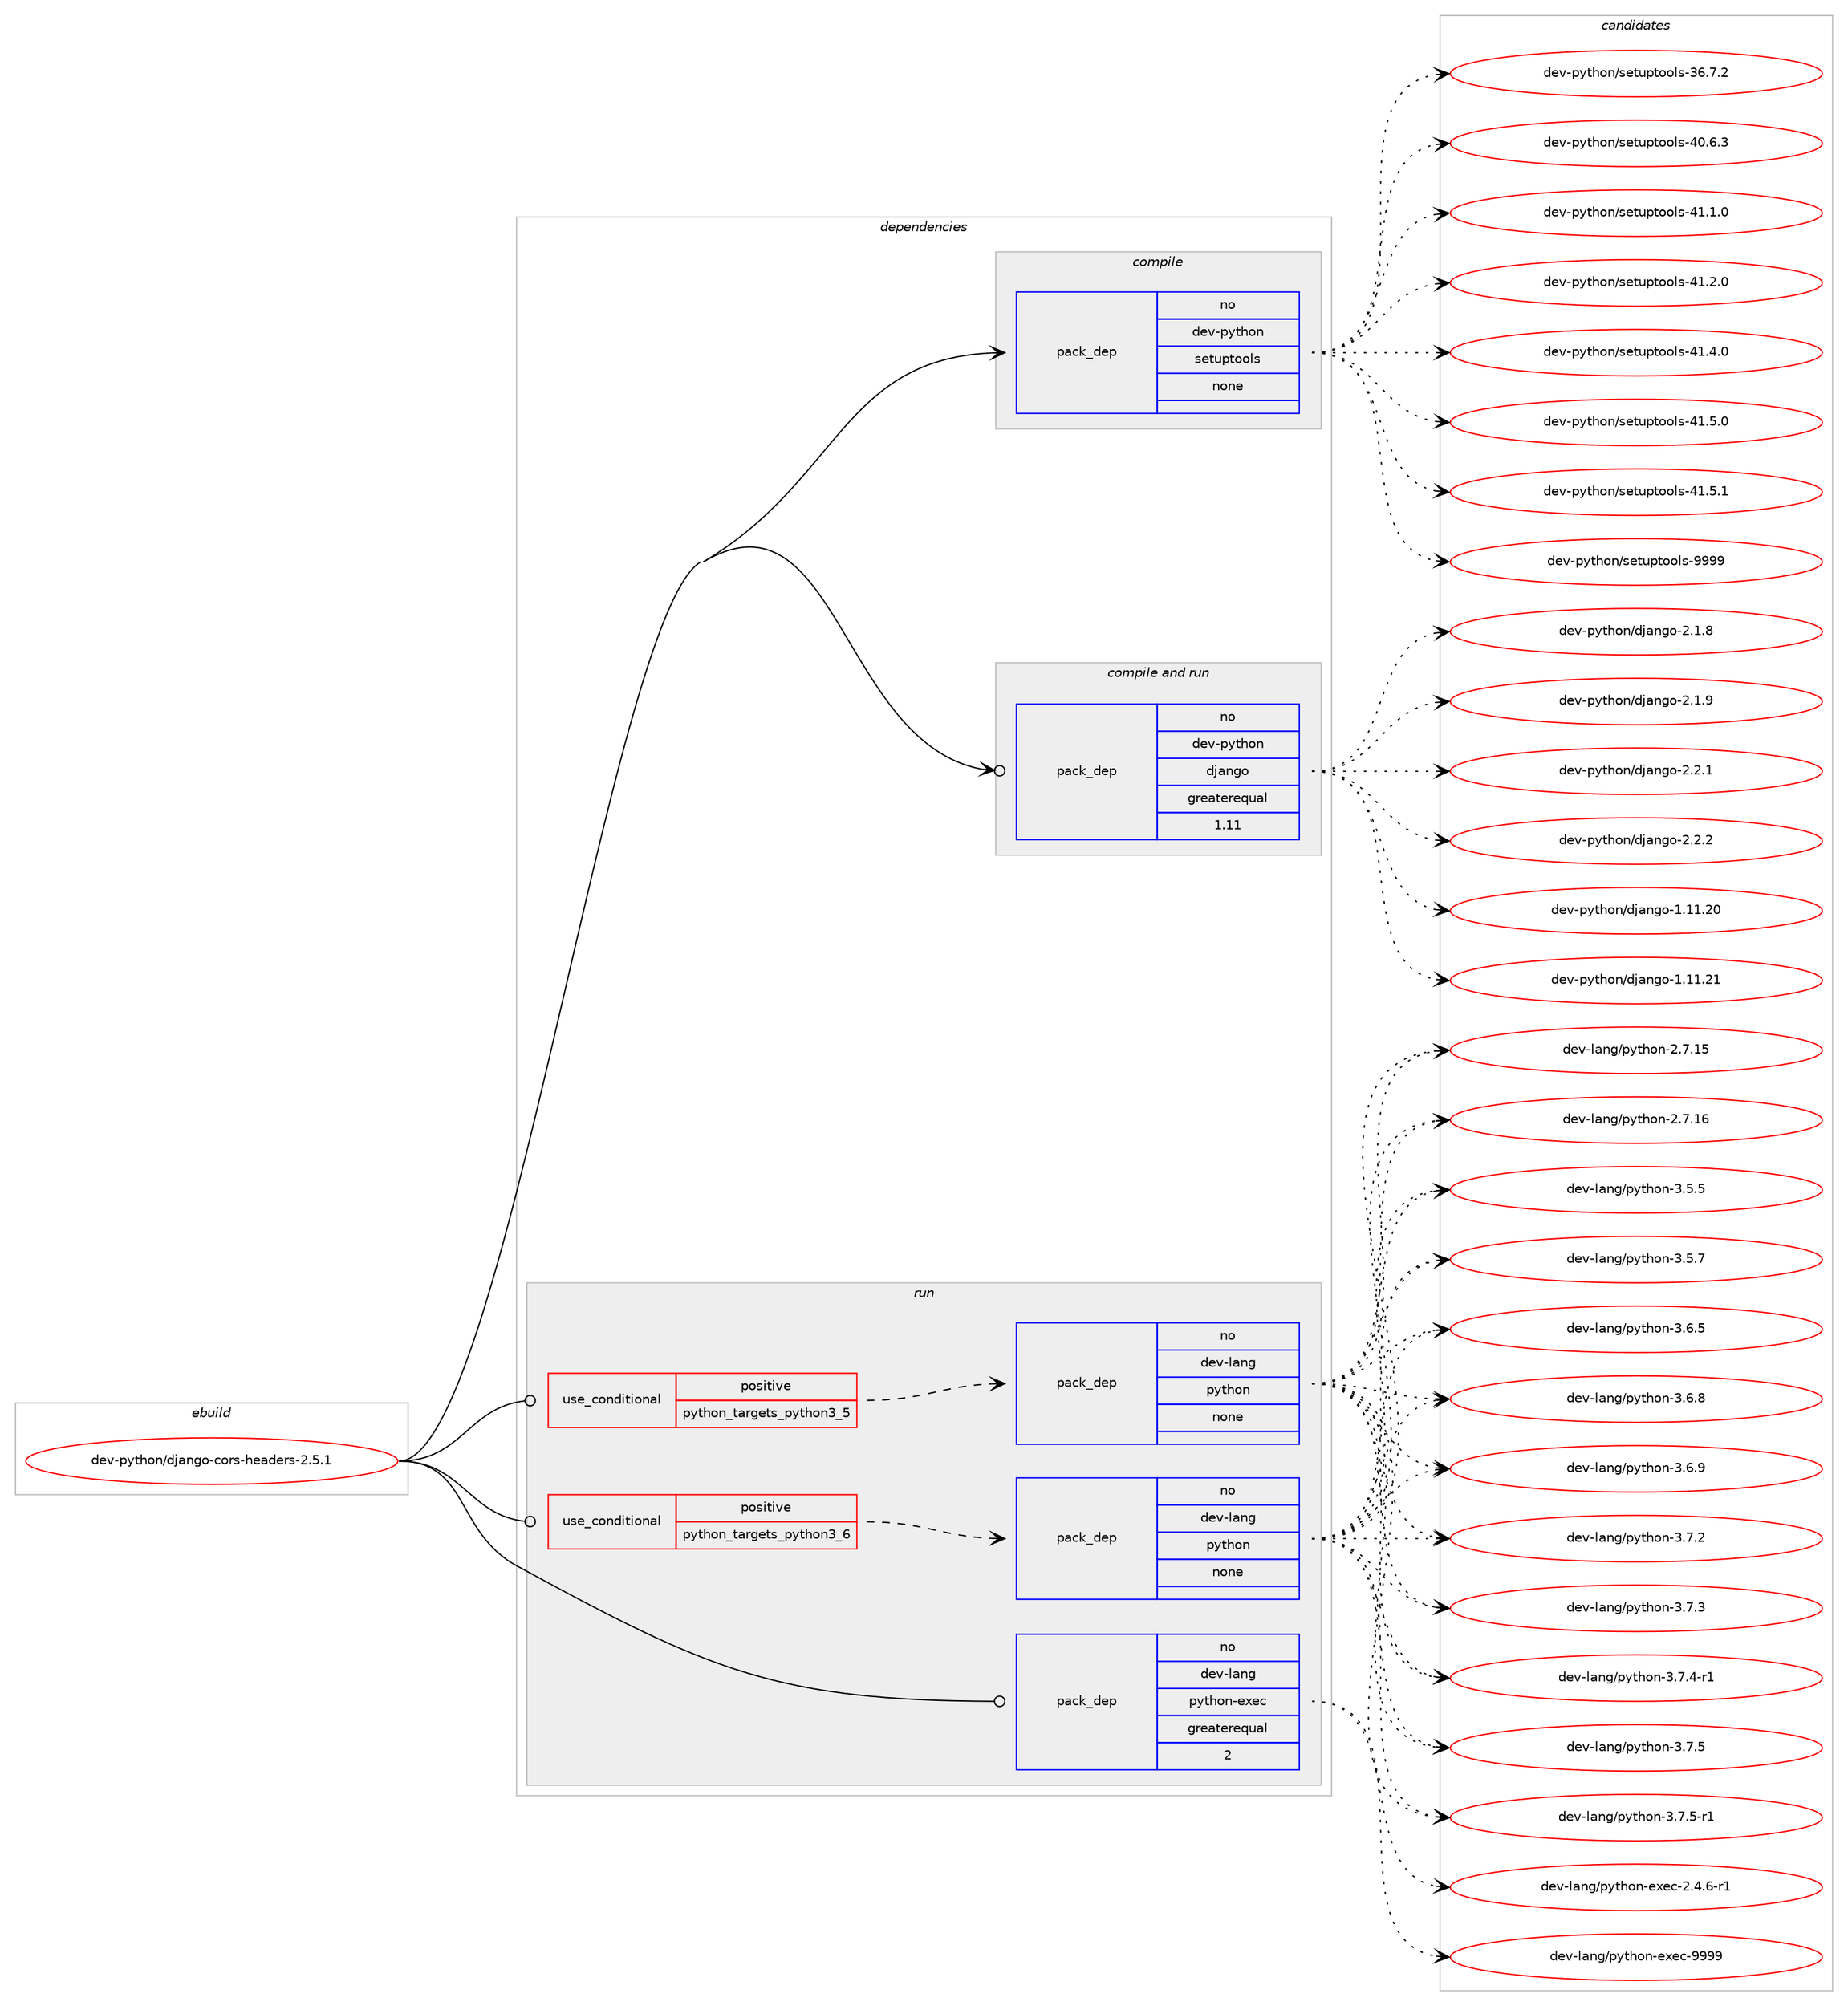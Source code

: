 digraph prolog {

# *************
# Graph options
# *************

newrank=true;
concentrate=true;
compound=true;
graph [rankdir=LR,fontname=Helvetica,fontsize=10,ranksep=1.5];#, ranksep=2.5, nodesep=0.2];
edge  [arrowhead=vee];
node  [fontname=Helvetica,fontsize=10];

# **********
# The ebuild
# **********

subgraph cluster_leftcol {
color=gray;
rank=same;
label=<<i>ebuild</i>>;
id [label="dev-python/django-cors-headers-2.5.1", color=red, width=4, href="../dev-python/django-cors-headers-2.5.1.svg"];
}

# ****************
# The dependencies
# ****************

subgraph cluster_midcol {
color=gray;
label=<<i>dependencies</i>>;
subgraph cluster_compile {
fillcolor="#eeeeee";
style=filled;
label=<<i>compile</i>>;
subgraph pack451509 {
dependency601811 [label=<<TABLE BORDER="0" CELLBORDER="1" CELLSPACING="0" CELLPADDING="4" WIDTH="220"><TR><TD ROWSPAN="6" CELLPADDING="30">pack_dep</TD></TR><TR><TD WIDTH="110">no</TD></TR><TR><TD>dev-python</TD></TR><TR><TD>setuptools</TD></TR><TR><TD>none</TD></TR><TR><TD></TD></TR></TABLE>>, shape=none, color=blue];
}
id:e -> dependency601811:w [weight=20,style="solid",arrowhead="vee"];
}
subgraph cluster_compileandrun {
fillcolor="#eeeeee";
style=filled;
label=<<i>compile and run</i>>;
subgraph pack451510 {
dependency601812 [label=<<TABLE BORDER="0" CELLBORDER="1" CELLSPACING="0" CELLPADDING="4" WIDTH="220"><TR><TD ROWSPAN="6" CELLPADDING="30">pack_dep</TD></TR><TR><TD WIDTH="110">no</TD></TR><TR><TD>dev-python</TD></TR><TR><TD>django</TD></TR><TR><TD>greaterequal</TD></TR><TR><TD>1.11</TD></TR></TABLE>>, shape=none, color=blue];
}
id:e -> dependency601812:w [weight=20,style="solid",arrowhead="odotvee"];
}
subgraph cluster_run {
fillcolor="#eeeeee";
style=filled;
label=<<i>run</i>>;
subgraph cond138508 {
dependency601813 [label=<<TABLE BORDER="0" CELLBORDER="1" CELLSPACING="0" CELLPADDING="4"><TR><TD ROWSPAN="3" CELLPADDING="10">use_conditional</TD></TR><TR><TD>positive</TD></TR><TR><TD>python_targets_python3_5</TD></TR></TABLE>>, shape=none, color=red];
subgraph pack451511 {
dependency601814 [label=<<TABLE BORDER="0" CELLBORDER="1" CELLSPACING="0" CELLPADDING="4" WIDTH="220"><TR><TD ROWSPAN="6" CELLPADDING="30">pack_dep</TD></TR><TR><TD WIDTH="110">no</TD></TR><TR><TD>dev-lang</TD></TR><TR><TD>python</TD></TR><TR><TD>none</TD></TR><TR><TD></TD></TR></TABLE>>, shape=none, color=blue];
}
dependency601813:e -> dependency601814:w [weight=20,style="dashed",arrowhead="vee"];
}
id:e -> dependency601813:w [weight=20,style="solid",arrowhead="odot"];
subgraph cond138509 {
dependency601815 [label=<<TABLE BORDER="0" CELLBORDER="1" CELLSPACING="0" CELLPADDING="4"><TR><TD ROWSPAN="3" CELLPADDING="10">use_conditional</TD></TR><TR><TD>positive</TD></TR><TR><TD>python_targets_python3_6</TD></TR></TABLE>>, shape=none, color=red];
subgraph pack451512 {
dependency601816 [label=<<TABLE BORDER="0" CELLBORDER="1" CELLSPACING="0" CELLPADDING="4" WIDTH="220"><TR><TD ROWSPAN="6" CELLPADDING="30">pack_dep</TD></TR><TR><TD WIDTH="110">no</TD></TR><TR><TD>dev-lang</TD></TR><TR><TD>python</TD></TR><TR><TD>none</TD></TR><TR><TD></TD></TR></TABLE>>, shape=none, color=blue];
}
dependency601815:e -> dependency601816:w [weight=20,style="dashed",arrowhead="vee"];
}
id:e -> dependency601815:w [weight=20,style="solid",arrowhead="odot"];
subgraph pack451513 {
dependency601817 [label=<<TABLE BORDER="0" CELLBORDER="1" CELLSPACING="0" CELLPADDING="4" WIDTH="220"><TR><TD ROWSPAN="6" CELLPADDING="30">pack_dep</TD></TR><TR><TD WIDTH="110">no</TD></TR><TR><TD>dev-lang</TD></TR><TR><TD>python-exec</TD></TR><TR><TD>greaterequal</TD></TR><TR><TD>2</TD></TR></TABLE>>, shape=none, color=blue];
}
id:e -> dependency601817:w [weight=20,style="solid",arrowhead="odot"];
}
}

# **************
# The candidates
# **************

subgraph cluster_choices {
rank=same;
color=gray;
label=<<i>candidates</i>>;

subgraph choice451509 {
color=black;
nodesep=1;
choice100101118451121211161041111104711510111611711211611111110811545515446554650 [label="dev-python/setuptools-36.7.2", color=red, width=4,href="../dev-python/setuptools-36.7.2.svg"];
choice100101118451121211161041111104711510111611711211611111110811545524846544651 [label="dev-python/setuptools-40.6.3", color=red, width=4,href="../dev-python/setuptools-40.6.3.svg"];
choice100101118451121211161041111104711510111611711211611111110811545524946494648 [label="dev-python/setuptools-41.1.0", color=red, width=4,href="../dev-python/setuptools-41.1.0.svg"];
choice100101118451121211161041111104711510111611711211611111110811545524946504648 [label="dev-python/setuptools-41.2.0", color=red, width=4,href="../dev-python/setuptools-41.2.0.svg"];
choice100101118451121211161041111104711510111611711211611111110811545524946524648 [label="dev-python/setuptools-41.4.0", color=red, width=4,href="../dev-python/setuptools-41.4.0.svg"];
choice100101118451121211161041111104711510111611711211611111110811545524946534648 [label="dev-python/setuptools-41.5.0", color=red, width=4,href="../dev-python/setuptools-41.5.0.svg"];
choice100101118451121211161041111104711510111611711211611111110811545524946534649 [label="dev-python/setuptools-41.5.1", color=red, width=4,href="../dev-python/setuptools-41.5.1.svg"];
choice10010111845112121116104111110471151011161171121161111111081154557575757 [label="dev-python/setuptools-9999", color=red, width=4,href="../dev-python/setuptools-9999.svg"];
dependency601811:e -> choice100101118451121211161041111104711510111611711211611111110811545515446554650:w [style=dotted,weight="100"];
dependency601811:e -> choice100101118451121211161041111104711510111611711211611111110811545524846544651:w [style=dotted,weight="100"];
dependency601811:e -> choice100101118451121211161041111104711510111611711211611111110811545524946494648:w [style=dotted,weight="100"];
dependency601811:e -> choice100101118451121211161041111104711510111611711211611111110811545524946504648:w [style=dotted,weight="100"];
dependency601811:e -> choice100101118451121211161041111104711510111611711211611111110811545524946524648:w [style=dotted,weight="100"];
dependency601811:e -> choice100101118451121211161041111104711510111611711211611111110811545524946534648:w [style=dotted,weight="100"];
dependency601811:e -> choice100101118451121211161041111104711510111611711211611111110811545524946534649:w [style=dotted,weight="100"];
dependency601811:e -> choice10010111845112121116104111110471151011161171121161111111081154557575757:w [style=dotted,weight="100"];
}
subgraph choice451510 {
color=black;
nodesep=1;
choice1001011184511212111610411111047100106971101031114549464949465048 [label="dev-python/django-1.11.20", color=red, width=4,href="../dev-python/django-1.11.20.svg"];
choice1001011184511212111610411111047100106971101031114549464949465049 [label="dev-python/django-1.11.21", color=red, width=4,href="../dev-python/django-1.11.21.svg"];
choice100101118451121211161041111104710010697110103111455046494656 [label="dev-python/django-2.1.8", color=red, width=4,href="../dev-python/django-2.1.8.svg"];
choice100101118451121211161041111104710010697110103111455046494657 [label="dev-python/django-2.1.9", color=red, width=4,href="../dev-python/django-2.1.9.svg"];
choice100101118451121211161041111104710010697110103111455046504649 [label="dev-python/django-2.2.1", color=red, width=4,href="../dev-python/django-2.2.1.svg"];
choice100101118451121211161041111104710010697110103111455046504650 [label="dev-python/django-2.2.2", color=red, width=4,href="../dev-python/django-2.2.2.svg"];
dependency601812:e -> choice1001011184511212111610411111047100106971101031114549464949465048:w [style=dotted,weight="100"];
dependency601812:e -> choice1001011184511212111610411111047100106971101031114549464949465049:w [style=dotted,weight="100"];
dependency601812:e -> choice100101118451121211161041111104710010697110103111455046494656:w [style=dotted,weight="100"];
dependency601812:e -> choice100101118451121211161041111104710010697110103111455046494657:w [style=dotted,weight="100"];
dependency601812:e -> choice100101118451121211161041111104710010697110103111455046504649:w [style=dotted,weight="100"];
dependency601812:e -> choice100101118451121211161041111104710010697110103111455046504650:w [style=dotted,weight="100"];
}
subgraph choice451511 {
color=black;
nodesep=1;
choice10010111845108971101034711212111610411111045504655464953 [label="dev-lang/python-2.7.15", color=red, width=4,href="../dev-lang/python-2.7.15.svg"];
choice10010111845108971101034711212111610411111045504655464954 [label="dev-lang/python-2.7.16", color=red, width=4,href="../dev-lang/python-2.7.16.svg"];
choice100101118451089711010347112121116104111110455146534653 [label="dev-lang/python-3.5.5", color=red, width=4,href="../dev-lang/python-3.5.5.svg"];
choice100101118451089711010347112121116104111110455146534655 [label="dev-lang/python-3.5.7", color=red, width=4,href="../dev-lang/python-3.5.7.svg"];
choice100101118451089711010347112121116104111110455146544653 [label="dev-lang/python-3.6.5", color=red, width=4,href="../dev-lang/python-3.6.5.svg"];
choice100101118451089711010347112121116104111110455146544656 [label="dev-lang/python-3.6.8", color=red, width=4,href="../dev-lang/python-3.6.8.svg"];
choice100101118451089711010347112121116104111110455146544657 [label="dev-lang/python-3.6.9", color=red, width=4,href="../dev-lang/python-3.6.9.svg"];
choice100101118451089711010347112121116104111110455146554650 [label="dev-lang/python-3.7.2", color=red, width=4,href="../dev-lang/python-3.7.2.svg"];
choice100101118451089711010347112121116104111110455146554651 [label="dev-lang/python-3.7.3", color=red, width=4,href="../dev-lang/python-3.7.3.svg"];
choice1001011184510897110103471121211161041111104551465546524511449 [label="dev-lang/python-3.7.4-r1", color=red, width=4,href="../dev-lang/python-3.7.4-r1.svg"];
choice100101118451089711010347112121116104111110455146554653 [label="dev-lang/python-3.7.5", color=red, width=4,href="../dev-lang/python-3.7.5.svg"];
choice1001011184510897110103471121211161041111104551465546534511449 [label="dev-lang/python-3.7.5-r1", color=red, width=4,href="../dev-lang/python-3.7.5-r1.svg"];
dependency601814:e -> choice10010111845108971101034711212111610411111045504655464953:w [style=dotted,weight="100"];
dependency601814:e -> choice10010111845108971101034711212111610411111045504655464954:w [style=dotted,weight="100"];
dependency601814:e -> choice100101118451089711010347112121116104111110455146534653:w [style=dotted,weight="100"];
dependency601814:e -> choice100101118451089711010347112121116104111110455146534655:w [style=dotted,weight="100"];
dependency601814:e -> choice100101118451089711010347112121116104111110455146544653:w [style=dotted,weight="100"];
dependency601814:e -> choice100101118451089711010347112121116104111110455146544656:w [style=dotted,weight="100"];
dependency601814:e -> choice100101118451089711010347112121116104111110455146544657:w [style=dotted,weight="100"];
dependency601814:e -> choice100101118451089711010347112121116104111110455146554650:w [style=dotted,weight="100"];
dependency601814:e -> choice100101118451089711010347112121116104111110455146554651:w [style=dotted,weight="100"];
dependency601814:e -> choice1001011184510897110103471121211161041111104551465546524511449:w [style=dotted,weight="100"];
dependency601814:e -> choice100101118451089711010347112121116104111110455146554653:w [style=dotted,weight="100"];
dependency601814:e -> choice1001011184510897110103471121211161041111104551465546534511449:w [style=dotted,weight="100"];
}
subgraph choice451512 {
color=black;
nodesep=1;
choice10010111845108971101034711212111610411111045504655464953 [label="dev-lang/python-2.7.15", color=red, width=4,href="../dev-lang/python-2.7.15.svg"];
choice10010111845108971101034711212111610411111045504655464954 [label="dev-lang/python-2.7.16", color=red, width=4,href="../dev-lang/python-2.7.16.svg"];
choice100101118451089711010347112121116104111110455146534653 [label="dev-lang/python-3.5.5", color=red, width=4,href="../dev-lang/python-3.5.5.svg"];
choice100101118451089711010347112121116104111110455146534655 [label="dev-lang/python-3.5.7", color=red, width=4,href="../dev-lang/python-3.5.7.svg"];
choice100101118451089711010347112121116104111110455146544653 [label="dev-lang/python-3.6.5", color=red, width=4,href="../dev-lang/python-3.6.5.svg"];
choice100101118451089711010347112121116104111110455146544656 [label="dev-lang/python-3.6.8", color=red, width=4,href="../dev-lang/python-3.6.8.svg"];
choice100101118451089711010347112121116104111110455146544657 [label="dev-lang/python-3.6.9", color=red, width=4,href="../dev-lang/python-3.6.9.svg"];
choice100101118451089711010347112121116104111110455146554650 [label="dev-lang/python-3.7.2", color=red, width=4,href="../dev-lang/python-3.7.2.svg"];
choice100101118451089711010347112121116104111110455146554651 [label="dev-lang/python-3.7.3", color=red, width=4,href="../dev-lang/python-3.7.3.svg"];
choice1001011184510897110103471121211161041111104551465546524511449 [label="dev-lang/python-3.7.4-r1", color=red, width=4,href="../dev-lang/python-3.7.4-r1.svg"];
choice100101118451089711010347112121116104111110455146554653 [label="dev-lang/python-3.7.5", color=red, width=4,href="../dev-lang/python-3.7.5.svg"];
choice1001011184510897110103471121211161041111104551465546534511449 [label="dev-lang/python-3.7.5-r1", color=red, width=4,href="../dev-lang/python-3.7.5-r1.svg"];
dependency601816:e -> choice10010111845108971101034711212111610411111045504655464953:w [style=dotted,weight="100"];
dependency601816:e -> choice10010111845108971101034711212111610411111045504655464954:w [style=dotted,weight="100"];
dependency601816:e -> choice100101118451089711010347112121116104111110455146534653:w [style=dotted,weight="100"];
dependency601816:e -> choice100101118451089711010347112121116104111110455146534655:w [style=dotted,weight="100"];
dependency601816:e -> choice100101118451089711010347112121116104111110455146544653:w [style=dotted,weight="100"];
dependency601816:e -> choice100101118451089711010347112121116104111110455146544656:w [style=dotted,weight="100"];
dependency601816:e -> choice100101118451089711010347112121116104111110455146544657:w [style=dotted,weight="100"];
dependency601816:e -> choice100101118451089711010347112121116104111110455146554650:w [style=dotted,weight="100"];
dependency601816:e -> choice100101118451089711010347112121116104111110455146554651:w [style=dotted,weight="100"];
dependency601816:e -> choice1001011184510897110103471121211161041111104551465546524511449:w [style=dotted,weight="100"];
dependency601816:e -> choice100101118451089711010347112121116104111110455146554653:w [style=dotted,weight="100"];
dependency601816:e -> choice1001011184510897110103471121211161041111104551465546534511449:w [style=dotted,weight="100"];
}
subgraph choice451513 {
color=black;
nodesep=1;
choice10010111845108971101034711212111610411111045101120101994550465246544511449 [label="dev-lang/python-exec-2.4.6-r1", color=red, width=4,href="../dev-lang/python-exec-2.4.6-r1.svg"];
choice10010111845108971101034711212111610411111045101120101994557575757 [label="dev-lang/python-exec-9999", color=red, width=4,href="../dev-lang/python-exec-9999.svg"];
dependency601817:e -> choice10010111845108971101034711212111610411111045101120101994550465246544511449:w [style=dotted,weight="100"];
dependency601817:e -> choice10010111845108971101034711212111610411111045101120101994557575757:w [style=dotted,weight="100"];
}
}

}
